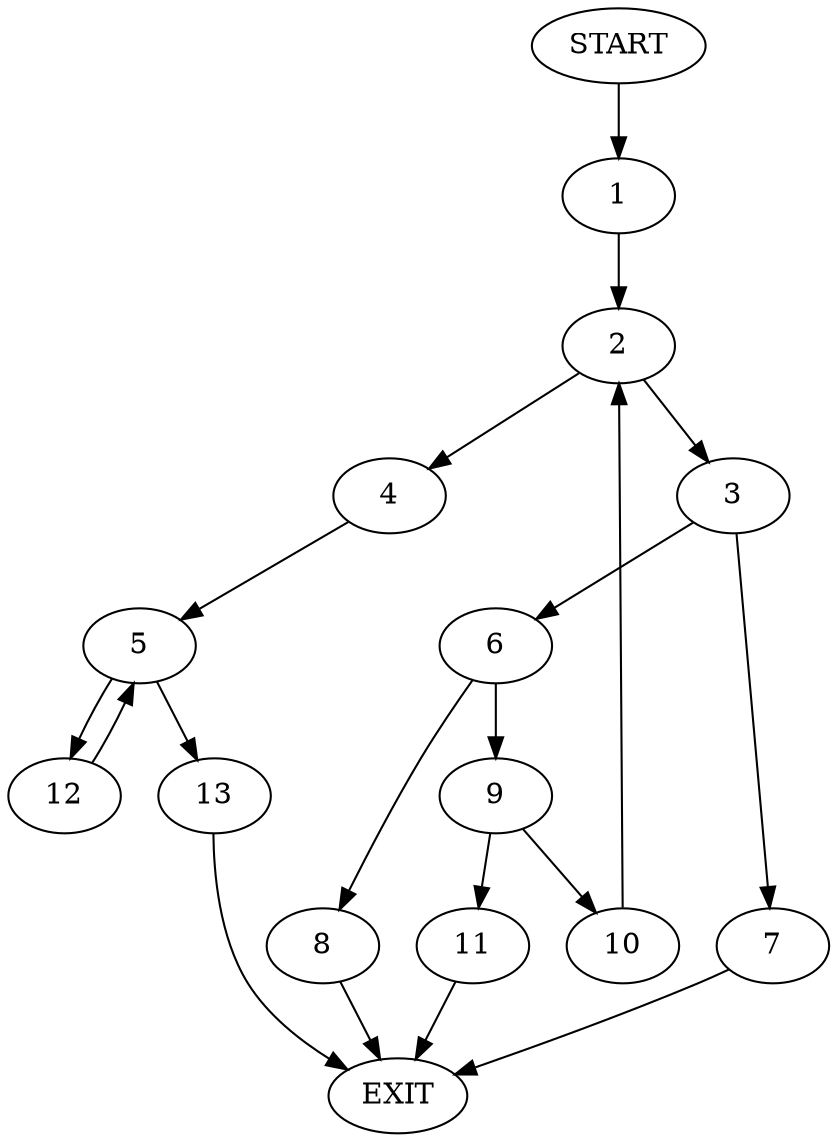 digraph {
0 [label="START"]
14 [label="EXIT"]
0 -> 1
1 -> 2
2 -> 3
2 -> 4
4 -> 5
3 -> 6
3 -> 7
6 -> 8
6 -> 9
7 -> 14
8 -> 14
9 -> 10
9 -> 11
11 -> 14
10 -> 2
5 -> 12
5 -> 13
12 -> 5
13 -> 14
}
